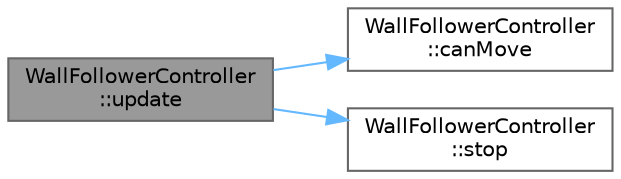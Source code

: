 digraph "WallFollowerController::update"
{
 // LATEX_PDF_SIZE
  bgcolor="transparent";
  edge [fontname=Helvetica,fontsize=10,labelfontname=Helvetica,labelfontsize=10];
  node [fontname=Helvetica,fontsize=10,shape=box,height=0.2,width=0.4];
  rankdir="LR";
  Node1 [id="Node000001",label="WallFollowerController\l::update",height=0.2,width=0.4,color="gray40", fillcolor="grey60", style="filled", fontcolor="black",tooltip=" "];
  Node1 -> Node2 [id="edge1_Node000001_Node000002",color="steelblue1",style="solid",tooltip=" "];
  Node2 [id="Node000002",label="WallFollowerController\l::canMove",height=0.2,width=0.4,color="grey40", fillcolor="white", style="filled",URL="$class_wall_follower_controller.html#a9a0afb619c216fde1520cd2d61e1b515",tooltip=" "];
  Node1 -> Node3 [id="edge2_Node000001_Node000003",color="steelblue1",style="solid",tooltip=" "];
  Node3 [id="Node000003",label="WallFollowerController\l::stop",height=0.2,width=0.4,color="grey40", fillcolor="white", style="filled",URL="$class_wall_follower_controller.html#a1dfd0334499efb44d7f88252046eab39",tooltip=" "];
}
